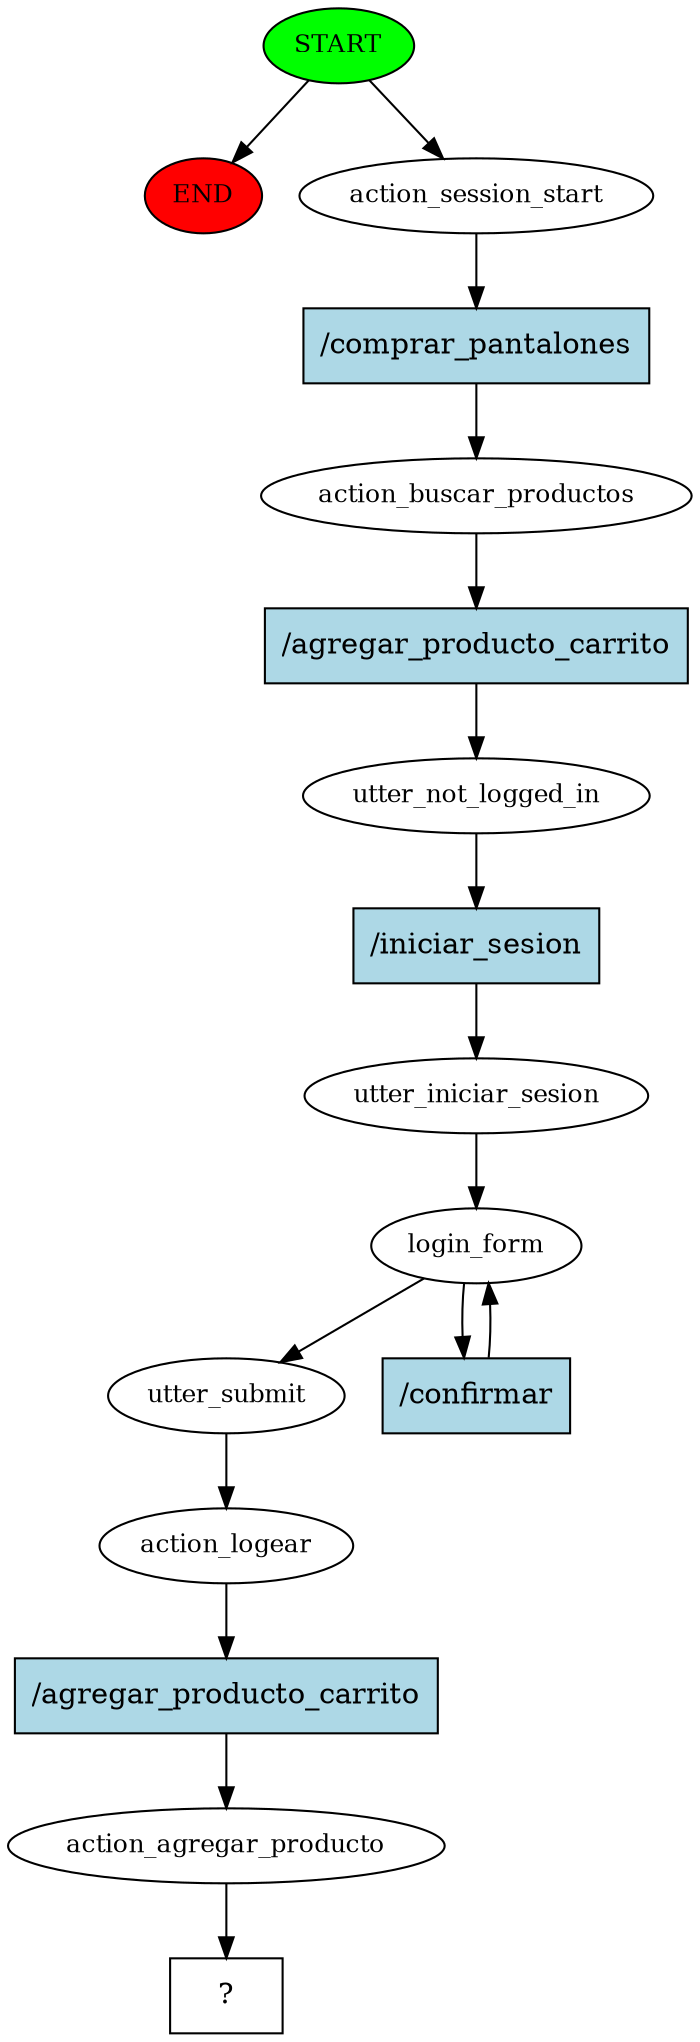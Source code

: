 digraph  {
0 [class="start active", fillcolor=green, fontsize=12, label=START, style=filled];
"-1" [class=end, fillcolor=red, fontsize=12, label=END, style=filled];
1 [class=active, fontsize=12, label=action_session_start];
2 [class=active, fontsize=12, label=action_buscar_productos];
3 [class=active, fontsize=12, label=utter_not_logged_in];
4 [class=active, fontsize=12, label=utter_iniciar_sesion];
5 [class=active, fontsize=12, label=login_form];
8 [class=active, fontsize=12, label=utter_submit];
9 [class=active, fontsize=12, label=action_logear];
10 [class=active, fontsize=12, label=action_agregar_producto];
11 [class="intent dashed active", label="  ?  ", shape=rect];
12 [class="intent active", fillcolor=lightblue, label="/comprar_pantalones", shape=rect, style=filled];
13 [class="intent active", fillcolor=lightblue, label="/agregar_producto_carrito", shape=rect, style=filled];
14 [class="intent active", fillcolor=lightblue, label="/iniciar_sesion", shape=rect, style=filled];
15 [class="intent active", fillcolor=lightblue, label="/confirmar", shape=rect, style=filled];
16 [class="intent active", fillcolor=lightblue, label="/agregar_producto_carrito", shape=rect, style=filled];
0 -> "-1"  [class="", key=NONE, label=""];
0 -> 1  [class=active, key=NONE, label=""];
1 -> 12  [class=active, key=0];
2 -> 13  [class=active, key=0];
3 -> 14  [class=active, key=0];
4 -> 5  [class=active, key=NONE, label=""];
5 -> 8  [class=active, key=NONE, label=""];
5 -> 15  [class=active, key=0];
8 -> 9  [class=active, key=NONE, label=""];
9 -> 16  [class=active, key=0];
10 -> 11  [class=active, key=NONE, label=""];
12 -> 2  [class=active, key=0];
13 -> 3  [class=active, key=0];
14 -> 4  [class=active, key=0];
15 -> 5  [class=active, key=0];
16 -> 10  [class=active, key=0];
}
